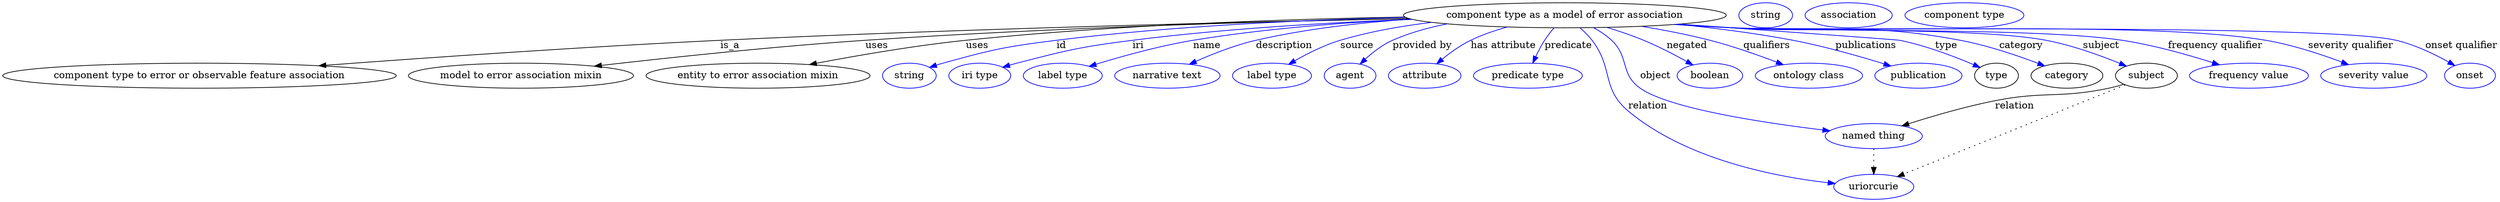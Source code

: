 digraph {
	graph [bb="0,0,3575.1,283"];
	node [label="\N"];
	"component type as a model of error association"	[height=0.5,
		label="component type as a model of error association",
		pos="2240.1,265",
		width=6.4272];
	"component type to error or observable feature association"	[height=0.5,
		pos="282.07,178",
		width=7.8354];
	"component type as a model of error association" -> "component type to error or observable feature association"	[label=is_a,
		lp="1043.1,221.5",
		pos="e,453.31,192.32 2017.3,260.09 1774.3,255.24 1373.9,245.52 1029.1,229 835.85,219.74 614.82,204.35 463.62,193.09"];
	"model to error association mixin"	[height=0.5,
		pos="743.07,178",
		width=4.4774];
	"component type as a model of error association" -> "model to error association mixin"	[label=uses,
		lp="1253.6,221.5",
		pos="e,848.42,191.7 2016.3,260.42 1812.9,256.15 1504.6,247.18 1237.1,229 1107.2,220.17 958.55,204.35 858.55,192.86"];
	"entity to error association mixin"	[height=0.5,
		pos="1083.1,178",
		width=4.4593];
	"component type as a model of error association" -> "entity to error association mixin"	[label=uses,
		lp="1397.6,221.5",
		pos="e,1156.8,194.02 2010.7,262.46 1837.4,259.41 1593.7,251.09 1381.1,229 1308.3,221.44 1226.4,207.29 1166.9,195.96"];
	id	[color=blue,
		height=0.5,
		label=string,
		pos="1300.1,178",
		width=1.0652];
	"component type as a model of error association" -> id	[color=blue,
		label=id,
		lp="1518.1,221.5",
		pos="e,1329.1,190 2011.9,261.92 1867.8,258.42 1678,249.78 1511.1,229 1437.7,219.87 1419.3,215.72 1348.1,196 1345,195.14 1341.8,194.18 \
1338.6,193.16",
		style=solid];
	iri	[color=blue,
		height=0.5,
		label="iri type",
		pos="1401.1,178",
		width=1.2277];
	"component type as a model of error association" -> iri	[color=blue,
		label=iri,
		lp="1628.1,221.5",
		pos="e,1434,190.2 2021.3,259.11 1902.3,254.58 1752.7,245.84 1620.1,229 1545.5,219.52 1526.9,214.85 1454.1,196 1450.7,195.13 1447.2,194.16 \
1443.7,193.15",
		style=solid];
	name	[color=blue,
		height=0.5,
		label="label type",
		pos="1520.1,178",
		width=1.5707];
	"component type as a model of error association" -> name	[color=blue,
		label=name,
		lp="1727.1,221.5",
		pos="e,1557.9,191.46 2020.5,259.24 1923.9,254.67 1809.3,245.86 1707.1,229 1658.8,221.04 1605,205.98 1567.6,194.46",
		style=solid];
	description	[color=blue,
		height=0.5,
		label="narrative text",
		pos="1670.1,178",
		width=2.0943];
	"component type as a model of error association" -> description	[color=blue,
		label=description,
		lp="1837.6,221.5",
		pos="e,1701.6,194.45 2019.8,259.47 1948.1,254.59 1868.6,245.51 1797.1,229 1767.3,222.13 1735.3,209.5 1710.9,198.66",
		style=solid];
	source	[color=blue,
		height=0.5,
		label="label type",
		pos="1820.1,178",
		width=1.5707];
	"component type as a model of error association" -> source	[color=blue,
		label=source,
		lp="1942.1,221.5",
		pos="e,1844,194.34 2049.2,254.81 2005.5,249.53 1959.7,241.42 1918.1,229 1895.2,222.18 1871.3,210.11 1852.9,199.54",
		style=solid];
	"provided by"	[color=blue,
		height=0.5,
		label=agent,
		pos="1932.1,178",
		width=1.0291];
	"component type as a model of error association" -> "provided by"	[color=blue,
		label="provided by",
		lp="2035.6,221.5",
		pos="e,1946.5,194.79 2071.2,252.63 2044.4,247.29 2017.5,239.71 1993.1,229 1978.5,222.62 1964.7,211.77 1953.8,201.81",
		style=solid];
	"has attribute"	[color=blue,
		height=0.5,
		label=attribute,
		pos="2039.1,178",
		width=1.4443];
	"component type as a model of error association" -> "has attribute"	[color=blue,
		label="has attribute",
		lp="2152.1,221.5",
		pos="e,2056.3,195.09 2157.6,248.12 2139.8,243.2 2121.4,236.92 2105.1,229 2090.4,221.87 2075.7,211.21 2063.9,201.56",
		style=solid];
	predicate	[color=blue,
		height=0.5,
		label="predicate type",
		pos="2187.1,178",
		width=2.1665];
	"component type as a model of error association" -> predicate	[color=blue,
		label=predicate,
		lp="2245.1,221.5",
		pos="e,2194.1,196.22 2224.4,246.84 2219.8,241.35 2215,235.11 2211.1,229 2206.3,221.62 2201.9,213.17 2198.2,205.34",
		style=solid];
	object	[color=blue,
		height=0.5,
		label="named thing",
		pos="2683.1,91",
		width=1.9318];
	"component type as a model of error association" -> object	[color=blue,
		label=object,
		lp="2370.1,178",
		pos="e,2620,98.659 2281.1,247.16 2290.3,242.19 2299.5,236.13 2307.1,229 2333,204.48 2319,180.65 2348.1,160 2389.3,130.7 2524.3,110.26 \
2609.8,99.875",
		style=solid];
	relation	[color=blue,
		height=0.5,
		label=uriorcurie,
		pos="2683.1,18",
		width=1.5887];
	"component type as a model of error association" -> relation	[color=blue,
		label=relation,
		lp="2359.1,134.5",
		pos="e,2627.6,22.753 2262.1,246.76 2268.1,241.47 2274.2,235.35 2279.1,229 2310.1,188.66 2292.1,159.72 2331.1,127 2413.9,57.464 2540.9,\
32.668 2617.6,23.847",
		style=solid];
	negated	[color=blue,
		height=0.5,
		label=boolean,
		pos="2448.1,178",
		width=1.2999];
	"component type as a model of error association" -> negated	[color=blue,
		label=negated,
		lp="2415.1,221.5",
		pos="e,2423.7,193.44 2300.3,247.58 2317.6,242.28 2336.3,235.95 2353.1,229 2374.2,220.26 2396.9,208.42 2414.8,198.46",
		style=solid];
	qualifiers	[color=blue,
		height=0.5,
		label="ontology class",
		pos="2589.1,178",
		width=2.1304];
	"component type as a model of error association" -> qualifiers	[color=blue,
		label=qualifiers,
		lp="2529.6,221.5",
		pos="e,2552.5,193.95 2350.1,249.15 2382,243.87 2416.6,237.16 2448.1,229 2480.3,220.64 2515.6,208.11 2542.9,197.68",
		style=solid];
	publications	[color=blue,
		height=0.5,
		label=publication,
		pos="2746.1,178",
		width=1.7332];
	"component type as a model of error association" -> publications	[color=blue,
		label=publications,
		lp="2671.1,221.5",
		pos="e,2706.7,192.03 2401.4,252.09 2454.4,246.75 2513.5,239.27 2567.1,229 2611.7,220.44 2661.4,206.18 2697,195.07",
		style=solid];
	type	[height=0.5,
		pos="2858.1,178",
		width=0.86659];
	"component type as a model of error association" -> type	[color=blue,
		label=type,
		lp="2786.1,221.5",
		pos="e,2834.6,189.86 2404.1,252.26 2541.2,242.4 2715.1,229.8 2719.1,229 2756.6,221.43 2797.7,205.67 2825.4,193.85",
		style=solid];
	category	[height=0.5,
		pos="2959.1,178",
		width=1.4263];
	"component type as a model of error association" -> category	[color=blue,
		label=category,
		lp="2893.6,221.5",
		pos="e,2927.2,192.13 2402.7,252.19 2428.9,250.38 2455.7,248.59 2481.1,247 2625.5,237.91 2663.9,255.7 2806.1,229 2844.9,221.72 2887.4,\
207.26 2917.8,195.75",
		style=solid];
	subject	[height=0.5,
		pos="3073.1,178",
		width=1.2277];
	"component type as a model of error association" -> subject	[color=blue,
		label=subject,
		lp="3008.1,221.5",
		pos="e,3044.3,191.84 2400.5,252.01 2427.4,250.19 2455,248.44 2481.1,247 2580.6,241.49 2831.2,247.54 2929.1,229 2965.9,222.02 3006.1,207.43 \
3034.7,195.81",
		style=solid];
	"frequency qualifier"	[color=blue,
		height=0.5,
		label="frequency value",
		pos="3220.1,178",
		width=2.3651];
	"component type as a model of error association" -> "frequency qualifier"	[color=blue,
		label="frequency qualifier",
		lp="3172.1,221.5",
		pos="e,3177.7,193.72 2399.2,251.92 2426.5,250.09 2454.6,248.36 2481.1,247 2604.8,240.64 2915.6,247.53 3038.1,229 3082.6,222.25 3131.9,\
208.32 3167.9,196.87",
		style=solid];
	"severity qualifier"	[color=blue,
		height=0.5,
		label="severity value",
		pos="3399.1,178",
		width=2.1123];
	"component type as a model of error association" -> "severity qualifier"	[color=blue,
		label="severity qualifier",
		lp="3366.1,221.5",
		pos="e,3362.9,193.97 2397.8,251.81 2425.6,249.97 2454.2,248.27 2481.1,247 2650.5,239.03 3076.9,257.33 3244.1,229 3281.8,222.61 3323,209 \
3353.4,197.59",
		style=solid];
	"onset qualifier"	[color=blue,
		height=0.5,
		label=onset,
		pos="3536.1,178",
		width=1.011];
	"component type as a model of error association" -> "onset qualifier"	[color=blue,
		label="onset qualifier",
		lp="3523.6,221.5",
		pos="e,3514.6,192.62 2397.2,251.74 2425.1,249.9 2453.9,248.21 2481.1,247 2586.5,242.28 3328.3,253.24 3431.1,229 3457.7,222.73 3485.5,\
209.12 3505.8,197.69",
		style=solid];
	object -> relation	[pos="e,2683.1,36.029 2683.1,72.813 2683.1,64.789 2683.1,55.047 2683.1,46.069",
		style=dotted];
	association_type	[color=blue,
		height=0.5,
		label=string,
		pos="2528.1,265",
		width=1.0652];
	association_category	[color=blue,
		height=0.5,
		label=association,
		pos="2647.1,265",
		width=1.7332];
	subject -> object	[label=relation,
		lp="2885.1,134.5",
		pos="e,2723.4,105.69 3040.5,165.63 3033.5,163.5 3026.1,161.48 3019.1,160 2948.2,145.05 2928.1,156.05 2857.1,142 2814.7,133.62 2767.7,\
119.83 2733.2,108.85"];
	subject -> relation	[pos="e,2716.6,32.593 3042.8,164.73 2974.1,136.89 2806,68.811 2726.4,36.532",
		style=dotted];
	"component type as a model of error association_subject"	[color=blue,
		height=0.5,
		label="component type",
		pos="2813.1,265",
		width=2.3651];
}
